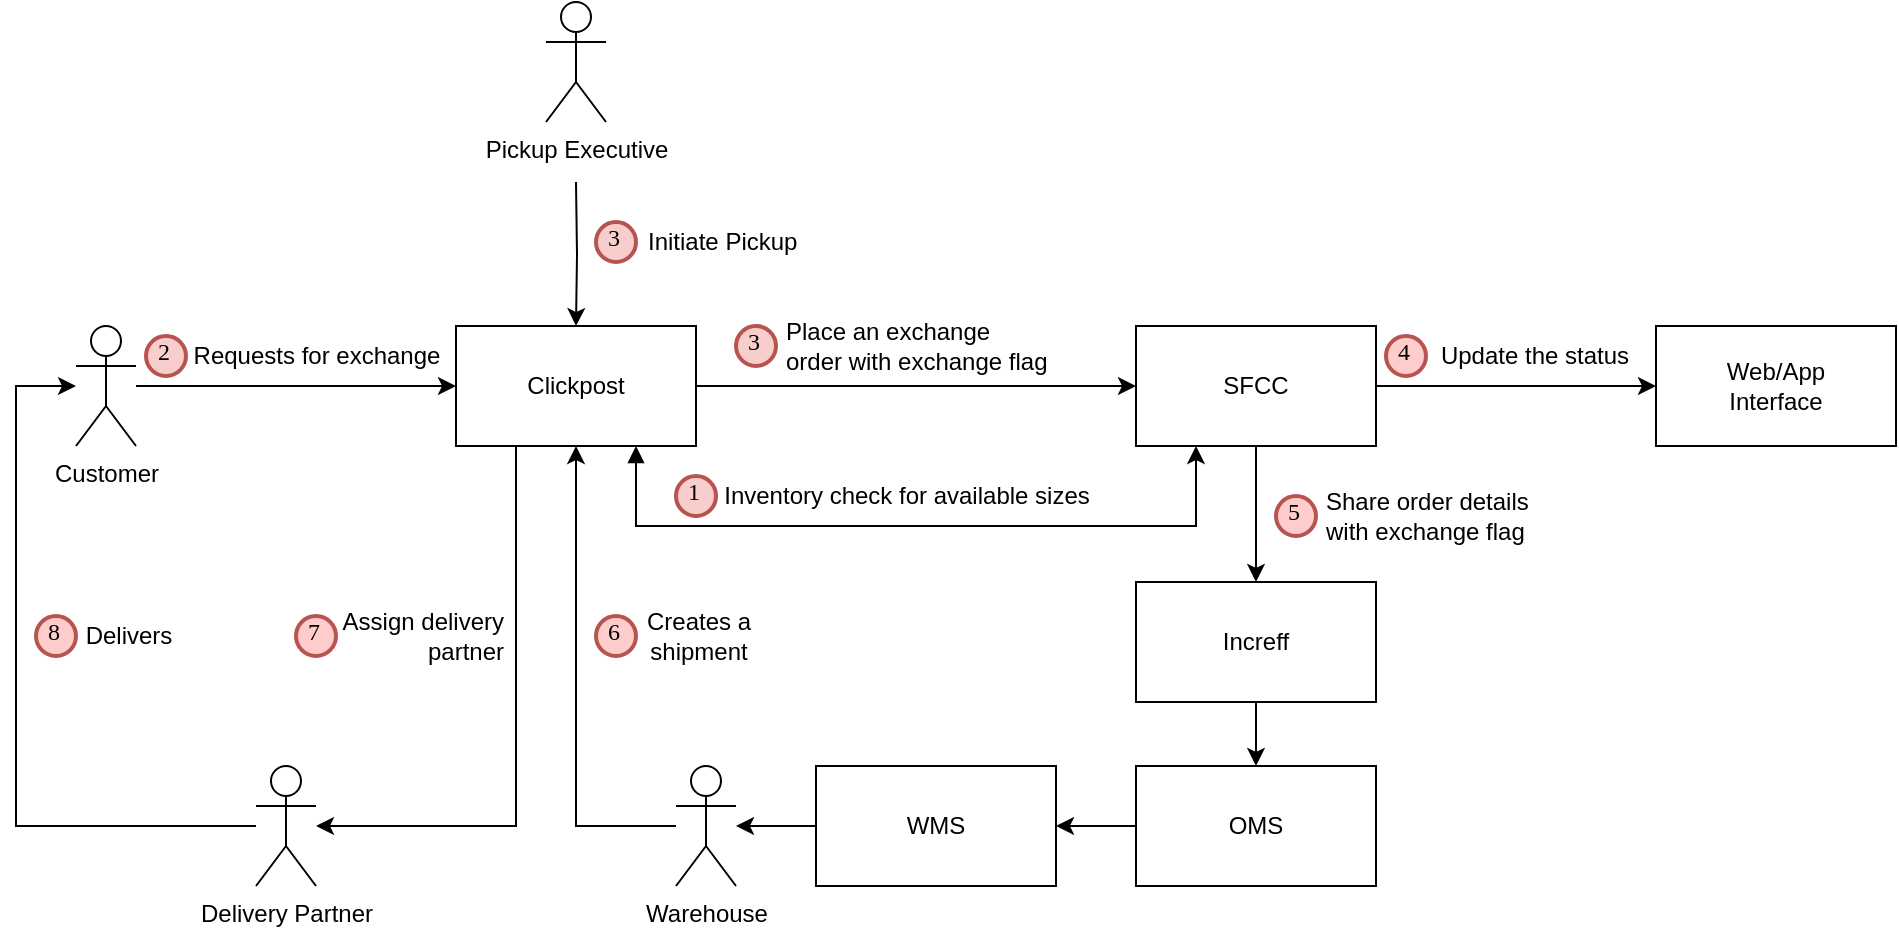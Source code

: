 <mxfile version="22.1.16" type="github">
  <diagram id="C5RBs43oDa-KdzZeNtuy" name="Page-1">
    <mxGraphModel dx="1672" dy="786" grid="1" gridSize="10" guides="1" tooltips="1" connect="1" arrows="1" fold="1" page="1" pageScale="1" pageWidth="827" pageHeight="1169" math="0" shadow="0">
      <root>
        <mxCell id="WIyWlLk6GJQsqaUBKTNV-0" />
        <mxCell id="WIyWlLk6GJQsqaUBKTNV-1" parent="WIyWlLk6GJQsqaUBKTNV-0" />
        <mxCell id="C4yKu6d96TQ9oOMbCk4U-14" style="edgeStyle=orthogonalEdgeStyle;rounded=0;orthogonalLoop=1;jettySize=auto;html=1;exitX=0.5;exitY=1;exitDx=0;exitDy=0;" parent="WIyWlLk6GJQsqaUBKTNV-1" source="C4yKu6d96TQ9oOMbCk4U-0" target="C4yKu6d96TQ9oOMbCk4U-2" edge="1">
          <mxGeometry relative="1" as="geometry" />
        </mxCell>
        <mxCell id="C4yKu6d96TQ9oOMbCk4U-38" style="edgeStyle=orthogonalEdgeStyle;rounded=0;orthogonalLoop=1;jettySize=auto;html=1;exitX=1;exitY=0.5;exitDx=0;exitDy=0;entryX=0;entryY=0.5;entryDx=0;entryDy=0;" parent="WIyWlLk6GJQsqaUBKTNV-1" source="C4yKu6d96TQ9oOMbCk4U-0" target="C4yKu6d96TQ9oOMbCk4U-37" edge="1">
          <mxGeometry relative="1" as="geometry" />
        </mxCell>
        <mxCell id="C4yKu6d96TQ9oOMbCk4U-0" value="SFCC" style="rounded=0;whiteSpace=wrap;html=1;" parent="WIyWlLk6GJQsqaUBKTNV-1" vertex="1">
          <mxGeometry x="580" y="202" width="120" height="60" as="geometry" />
        </mxCell>
        <mxCell id="C4yKu6d96TQ9oOMbCk4U-33" style="edgeStyle=orthogonalEdgeStyle;rounded=0;orthogonalLoop=1;jettySize=auto;html=1;exitX=0.5;exitY=1;exitDx=0;exitDy=0;entryX=0.5;entryY=0;entryDx=0;entryDy=0;" parent="WIyWlLk6GJQsqaUBKTNV-1" source="C4yKu6d96TQ9oOMbCk4U-2" target="C4yKu6d96TQ9oOMbCk4U-17" edge="1">
          <mxGeometry relative="1" as="geometry" />
        </mxCell>
        <mxCell id="C4yKu6d96TQ9oOMbCk4U-2" value="Increff" style="rounded=0;whiteSpace=wrap;html=1;" parent="WIyWlLk6GJQsqaUBKTNV-1" vertex="1">
          <mxGeometry x="580" y="330" width="120" height="60" as="geometry" />
        </mxCell>
        <mxCell id="C4yKu6d96TQ9oOMbCk4U-12" style="edgeStyle=orthogonalEdgeStyle;rounded=0;orthogonalLoop=1;jettySize=auto;html=1;entryX=0;entryY=0.5;entryDx=0;entryDy=0;" parent="WIyWlLk6GJQsqaUBKTNV-1" source="C4yKu6d96TQ9oOMbCk4U-3" target="C4yKu6d96TQ9oOMbCk4U-0" edge="1">
          <mxGeometry relative="1" as="geometry" />
        </mxCell>
        <mxCell id="C4yKu6d96TQ9oOMbCk4U-27" style="edgeStyle=orthogonalEdgeStyle;rounded=0;orthogonalLoop=1;jettySize=auto;html=1;exitX=0.25;exitY=1;exitDx=0;exitDy=0;" parent="WIyWlLk6GJQsqaUBKTNV-1" source="C4yKu6d96TQ9oOMbCk4U-3" target="C4yKu6d96TQ9oOMbCk4U-26" edge="1">
          <mxGeometry relative="1" as="geometry">
            <mxPoint x="190" y="452" as="targetPoint" />
            <Array as="points">
              <mxPoint x="270" y="452" />
            </Array>
          </mxGeometry>
        </mxCell>
        <mxCell id="C4yKu6d96TQ9oOMbCk4U-35" style="edgeStyle=orthogonalEdgeStyle;rounded=0;orthogonalLoop=1;jettySize=auto;html=1;exitX=0.75;exitY=1;exitDx=0;exitDy=0;entryX=0.25;entryY=1;entryDx=0;entryDy=0;startArrow=block;startFill=1;" parent="WIyWlLk6GJQsqaUBKTNV-1" source="C4yKu6d96TQ9oOMbCk4U-3" target="C4yKu6d96TQ9oOMbCk4U-0" edge="1">
          <mxGeometry relative="1" as="geometry">
            <Array as="points">
              <mxPoint x="330" y="302" />
              <mxPoint x="610" y="302" />
            </Array>
          </mxGeometry>
        </mxCell>
        <mxCell id="C4yKu6d96TQ9oOMbCk4U-3" value="Clickpost" style="rounded=0;whiteSpace=wrap;html=1;" parent="WIyWlLk6GJQsqaUBKTNV-1" vertex="1">
          <mxGeometry x="240" y="202" width="120" height="60" as="geometry" />
        </mxCell>
        <mxCell id="C4yKu6d96TQ9oOMbCk4U-10" style="edgeStyle=orthogonalEdgeStyle;rounded=0;orthogonalLoop=1;jettySize=auto;html=1;entryX=0;entryY=0.5;entryDx=0;entryDy=0;" parent="WIyWlLk6GJQsqaUBKTNV-1" source="C4yKu6d96TQ9oOMbCk4U-6" target="C4yKu6d96TQ9oOMbCk4U-3" edge="1">
          <mxGeometry relative="1" as="geometry" />
        </mxCell>
        <mxCell id="C4yKu6d96TQ9oOMbCk4U-6" value="Customer" style="shape=umlActor;verticalLabelPosition=bottom;verticalAlign=top;html=1;outlineConnect=0;" parent="WIyWlLk6GJQsqaUBKTNV-1" vertex="1">
          <mxGeometry x="50" y="202" width="30" height="60" as="geometry" />
        </mxCell>
        <mxCell id="C4yKu6d96TQ9oOMbCk4U-11" value="Requests for exchange" style="text;html=1;align=center;verticalAlign=middle;resizable=0;points=[];autosize=1;strokeColor=none;fillColor=none;" parent="WIyWlLk6GJQsqaUBKTNV-1" vertex="1">
          <mxGeometry x="95" y="202" width="150" height="30" as="geometry" />
        </mxCell>
        <mxCell id="C4yKu6d96TQ9oOMbCk4U-13" value="Place an exchange&lt;br&gt;order with exchange flag" style="text;html=1;align=left;verticalAlign=middle;resizable=0;points=[];autosize=1;strokeColor=none;fillColor=none;" parent="WIyWlLk6GJQsqaUBKTNV-1" vertex="1">
          <mxGeometry x="403" y="192" width="150" height="40" as="geometry" />
        </mxCell>
        <mxCell id="C4yKu6d96TQ9oOMbCk4U-15" value="Share order details&lt;br&gt;with exchange flag" style="text;html=1;align=left;verticalAlign=middle;resizable=0;points=[];autosize=1;strokeColor=none;fillColor=none;" parent="WIyWlLk6GJQsqaUBKTNV-1" vertex="1">
          <mxGeometry x="673" y="277" width="120" height="40" as="geometry" />
        </mxCell>
        <mxCell id="C4yKu6d96TQ9oOMbCk4U-22" style="edgeStyle=orthogonalEdgeStyle;rounded=0;orthogonalLoop=1;jettySize=auto;html=1;exitX=0;exitY=0.5;exitDx=0;exitDy=0;" parent="WIyWlLk6GJQsqaUBKTNV-1" source="C4yKu6d96TQ9oOMbCk4U-16" target="C4yKu6d96TQ9oOMbCk4U-21" edge="1">
          <mxGeometry relative="1" as="geometry" />
        </mxCell>
        <mxCell id="C4yKu6d96TQ9oOMbCk4U-16" value="WMS" style="rounded=0;whiteSpace=wrap;html=1;" parent="WIyWlLk6GJQsqaUBKTNV-1" vertex="1">
          <mxGeometry x="420" y="422" width="120" height="60" as="geometry" />
        </mxCell>
        <mxCell id="C4yKu6d96TQ9oOMbCk4U-32" style="edgeStyle=orthogonalEdgeStyle;rounded=0;orthogonalLoop=1;jettySize=auto;html=1;exitX=0;exitY=0.5;exitDx=0;exitDy=0;entryX=1;entryY=0.5;entryDx=0;entryDy=0;" parent="WIyWlLk6GJQsqaUBKTNV-1" source="C4yKu6d96TQ9oOMbCk4U-17" target="C4yKu6d96TQ9oOMbCk4U-16" edge="1">
          <mxGeometry relative="1" as="geometry" />
        </mxCell>
        <mxCell id="C4yKu6d96TQ9oOMbCk4U-17" value="OMS" style="rounded=0;whiteSpace=wrap;html=1;" parent="WIyWlLk6GJQsqaUBKTNV-1" vertex="1">
          <mxGeometry x="580" y="422" width="120" height="60" as="geometry" />
        </mxCell>
        <mxCell id="C4yKu6d96TQ9oOMbCk4U-34" style="edgeStyle=orthogonalEdgeStyle;rounded=0;orthogonalLoop=1;jettySize=auto;html=1;entryX=0.5;entryY=1;entryDx=0;entryDy=0;" parent="WIyWlLk6GJQsqaUBKTNV-1" source="C4yKu6d96TQ9oOMbCk4U-21" target="C4yKu6d96TQ9oOMbCk4U-3" edge="1">
          <mxGeometry relative="1" as="geometry">
            <Array as="points">
              <mxPoint x="300" y="452" />
            </Array>
          </mxGeometry>
        </mxCell>
        <mxCell id="C4yKu6d96TQ9oOMbCk4U-21" value="Warehouse" style="shape=umlActor;verticalLabelPosition=bottom;verticalAlign=top;html=1;outlineConnect=0;" parent="WIyWlLk6GJQsqaUBKTNV-1" vertex="1">
          <mxGeometry x="350" y="422" width="30" height="60" as="geometry" />
        </mxCell>
        <mxCell id="C4yKu6d96TQ9oOMbCk4U-25" value="Creates a&lt;br&gt;shipment" style="text;html=1;align=center;verticalAlign=middle;resizable=0;points=[];autosize=1;strokeColor=none;fillColor=none;" parent="WIyWlLk6GJQsqaUBKTNV-1" vertex="1">
          <mxGeometry x="321" y="337" width="80" height="40" as="geometry" />
        </mxCell>
        <mxCell id="C4yKu6d96TQ9oOMbCk4U-29" style="edgeStyle=orthogonalEdgeStyle;rounded=0;orthogonalLoop=1;jettySize=auto;html=1;" parent="WIyWlLk6GJQsqaUBKTNV-1" source="C4yKu6d96TQ9oOMbCk4U-26" edge="1">
          <mxGeometry relative="1" as="geometry">
            <mxPoint x="110" y="452" as="sourcePoint" />
            <mxPoint x="50" y="232" as="targetPoint" />
            <Array as="points">
              <mxPoint x="20" y="452" />
              <mxPoint x="20" y="232" />
            </Array>
          </mxGeometry>
        </mxCell>
        <mxCell id="C4yKu6d96TQ9oOMbCk4U-26" value="Delivery Partner" style="shape=umlActor;verticalLabelPosition=bottom;verticalAlign=top;html=1;outlineConnect=0;" parent="WIyWlLk6GJQsqaUBKTNV-1" vertex="1">
          <mxGeometry x="140" y="422" width="30" height="60" as="geometry" />
        </mxCell>
        <mxCell id="C4yKu6d96TQ9oOMbCk4U-28" value="Assign delivery&lt;br&gt;partner" style="text;html=1;align=right;verticalAlign=middle;resizable=0;points=[];autosize=1;strokeColor=none;fillColor=none;" parent="WIyWlLk6GJQsqaUBKTNV-1" vertex="1">
          <mxGeometry x="165" y="337" width="100" height="40" as="geometry" />
        </mxCell>
        <mxCell id="C4yKu6d96TQ9oOMbCk4U-30" value="Delivers" style="text;html=1;align=center;verticalAlign=middle;resizable=0;points=[];autosize=1;strokeColor=none;fillColor=none;" parent="WIyWlLk6GJQsqaUBKTNV-1" vertex="1">
          <mxGeometry x="41" y="342" width="70" height="30" as="geometry" />
        </mxCell>
        <mxCell id="C4yKu6d96TQ9oOMbCk4U-36" value="Inventory check for available sizes" style="text;html=1;align=center;verticalAlign=middle;resizable=0;points=[];autosize=1;strokeColor=none;fillColor=none;" parent="WIyWlLk6GJQsqaUBKTNV-1" vertex="1">
          <mxGeometry x="360" y="272" width="210" height="30" as="geometry" />
        </mxCell>
        <mxCell id="C4yKu6d96TQ9oOMbCk4U-37" value="Web/App&lt;br&gt;Interface" style="rounded=0;whiteSpace=wrap;html=1;" parent="WIyWlLk6GJQsqaUBKTNV-1" vertex="1">
          <mxGeometry x="840" y="202" width="120" height="60" as="geometry" />
        </mxCell>
        <mxCell id="C4yKu6d96TQ9oOMbCk4U-39" value="Update the status" style="text;html=1;align=center;verticalAlign=middle;resizable=0;points=[];autosize=1;strokeColor=none;fillColor=none;" parent="WIyWlLk6GJQsqaUBKTNV-1" vertex="1">
          <mxGeometry x="719" y="202" width="120" height="30" as="geometry" />
        </mxCell>
        <mxCell id="C4yKu6d96TQ9oOMbCk4U-43" value="1" style="ellipse;whiteSpace=wrap;html=1;aspect=fixed;strokeWidth=2;fontFamily=Tahoma;spacingBottom=4;spacingRight=2;strokeColor=#b85450;fillColor=#f8cecc;" parent="WIyWlLk6GJQsqaUBKTNV-1" vertex="1">
          <mxGeometry x="350" y="277" width="20" height="20" as="geometry" />
        </mxCell>
        <mxCell id="C4yKu6d96TQ9oOMbCk4U-45" value="2" style="ellipse;whiteSpace=wrap;html=1;aspect=fixed;strokeWidth=2;fontFamily=Tahoma;spacingBottom=4;spacingRight=2;strokeColor=#b85450;fillColor=#f8cecc;" parent="WIyWlLk6GJQsqaUBKTNV-1" vertex="1">
          <mxGeometry x="85" y="207" width="20" height="20" as="geometry" />
        </mxCell>
        <mxCell id="C4yKu6d96TQ9oOMbCk4U-46" value="3" style="ellipse;whiteSpace=wrap;html=1;aspect=fixed;strokeWidth=2;fontFamily=Tahoma;spacingBottom=4;spacingRight=2;strokeColor=#b85450;fillColor=#f8cecc;" parent="WIyWlLk6GJQsqaUBKTNV-1" vertex="1">
          <mxGeometry x="380" y="202" width="20" height="20" as="geometry" />
        </mxCell>
        <mxCell id="C4yKu6d96TQ9oOMbCk4U-48" value="4" style="ellipse;whiteSpace=wrap;html=1;aspect=fixed;strokeWidth=2;fontFamily=Tahoma;spacingBottom=4;spacingRight=2;strokeColor=#B85450;fillColor=#ffcccc;" parent="WIyWlLk6GJQsqaUBKTNV-1" vertex="1">
          <mxGeometry x="705" y="207" width="20" height="20" as="geometry" />
        </mxCell>
        <mxCell id="C4yKu6d96TQ9oOMbCk4U-49" value="5" style="ellipse;whiteSpace=wrap;html=1;aspect=fixed;strokeWidth=2;fontFamily=Tahoma;spacingBottom=4;spacingRight=2;strokeColor=#B85450;fillColor=#ffcccc;" parent="WIyWlLk6GJQsqaUBKTNV-1" vertex="1">
          <mxGeometry x="650" y="287" width="20" height="20" as="geometry" />
        </mxCell>
        <mxCell id="C4yKu6d96TQ9oOMbCk4U-50" value="6" style="ellipse;whiteSpace=wrap;html=1;aspect=fixed;strokeWidth=2;fontFamily=Tahoma;spacingBottom=4;spacingRight=2;strokeColor=#B85450;fillColor=#ffcccc;" parent="WIyWlLk6GJQsqaUBKTNV-1" vertex="1">
          <mxGeometry x="310" y="347" width="20" height="20" as="geometry" />
        </mxCell>
        <mxCell id="C4yKu6d96TQ9oOMbCk4U-51" value="7" style="ellipse;whiteSpace=wrap;html=1;aspect=fixed;strokeWidth=2;fontFamily=Tahoma;spacingBottom=4;spacingRight=2;strokeColor=#B85450;fillColor=#ffcccc;" parent="WIyWlLk6GJQsqaUBKTNV-1" vertex="1">
          <mxGeometry x="160" y="347" width="20" height="20" as="geometry" />
        </mxCell>
        <mxCell id="C4yKu6d96TQ9oOMbCk4U-53" value="8" style="ellipse;whiteSpace=wrap;html=1;aspect=fixed;strokeWidth=2;fontFamily=Tahoma;spacingBottom=4;spacingRight=2;strokeColor=#B85450;fillColor=#ffcccc;" parent="WIyWlLk6GJQsqaUBKTNV-1" vertex="1">
          <mxGeometry x="30" y="347" width="20" height="20" as="geometry" />
        </mxCell>
        <mxCell id="KjfPMX9R8e79GeD3VbpH-2" style="edgeStyle=orthogonalEdgeStyle;rounded=0;orthogonalLoop=1;jettySize=auto;html=1;" edge="1" parent="WIyWlLk6GJQsqaUBKTNV-1" target="C4yKu6d96TQ9oOMbCk4U-3">
          <mxGeometry relative="1" as="geometry">
            <mxPoint x="300" y="130" as="sourcePoint" />
          </mxGeometry>
        </mxCell>
        <mxCell id="KjfPMX9R8e79GeD3VbpH-1" value="Pickup Executive" style="shape=umlActor;verticalLabelPosition=bottom;verticalAlign=top;html=1;outlineConnect=0;" vertex="1" parent="WIyWlLk6GJQsqaUBKTNV-1">
          <mxGeometry x="285" y="40" width="30" height="60" as="geometry" />
        </mxCell>
        <mxCell id="KjfPMX9R8e79GeD3VbpH-3" value="Initiate Pickup" style="text;html=1;align=left;verticalAlign=middle;resizable=0;points=[];autosize=1;strokeColor=none;fillColor=none;" vertex="1" parent="WIyWlLk6GJQsqaUBKTNV-1">
          <mxGeometry x="334" y="145" width="100" height="30" as="geometry" />
        </mxCell>
        <mxCell id="KjfPMX9R8e79GeD3VbpH-4" value="3" style="ellipse;whiteSpace=wrap;html=1;aspect=fixed;strokeWidth=2;fontFamily=Tahoma;spacingBottom=4;spacingRight=2;strokeColor=#b85450;fillColor=#f8cecc;" vertex="1" parent="WIyWlLk6GJQsqaUBKTNV-1">
          <mxGeometry x="310" y="150" width="20" height="20" as="geometry" />
        </mxCell>
      </root>
    </mxGraphModel>
  </diagram>
</mxfile>
